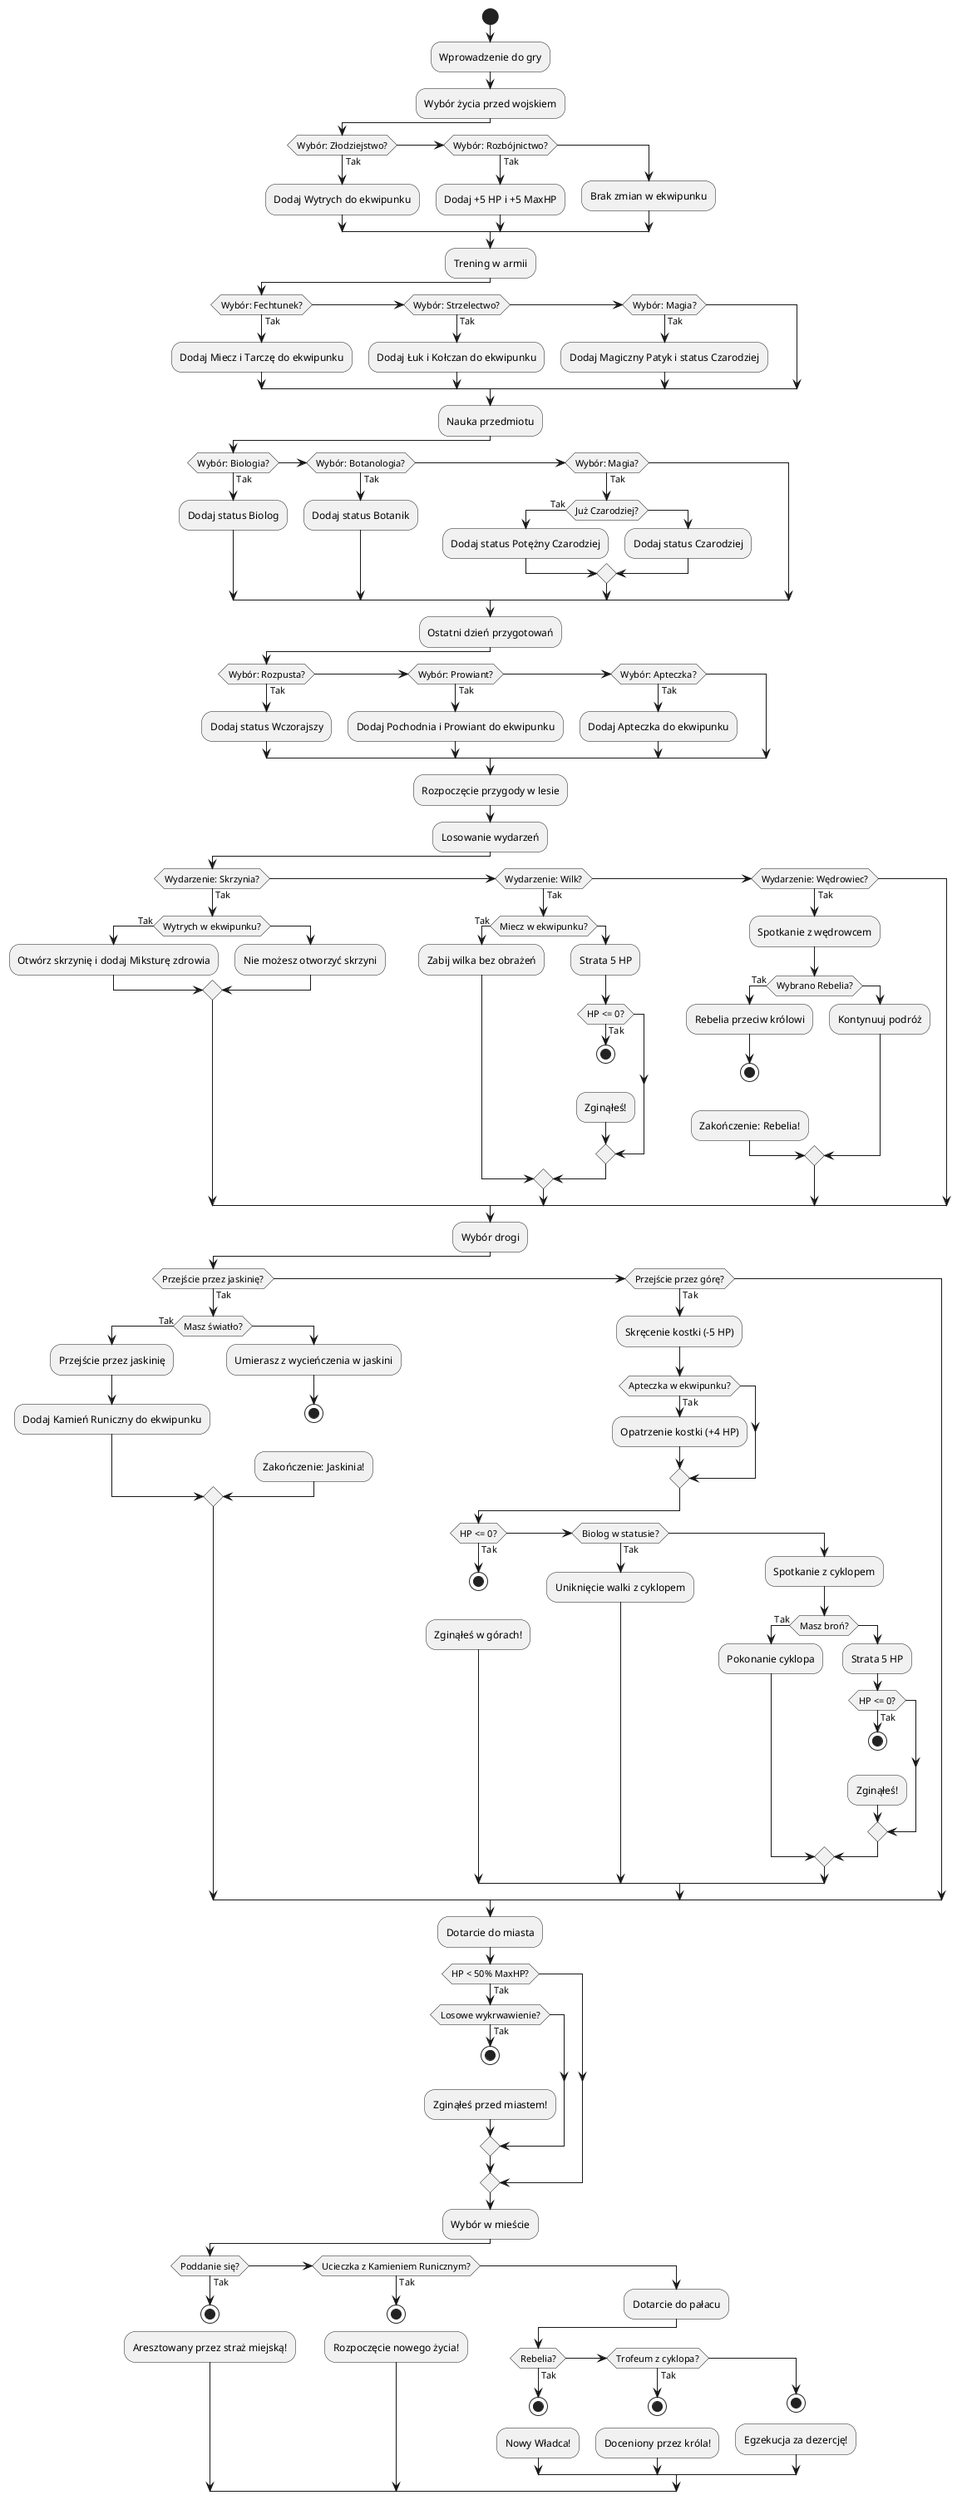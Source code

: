 @startuml name
start
:Wprowadzenie do gry;
:Wybór życia przed wojskiem;
if (Wybór: Złodziejstwo?) then (Tak)
  :Dodaj Wytrych do ekwipunku;
else if (Wybór: Rozbójnictwo?) then (Tak)
  :Dodaj +5 HP i +5 MaxHP;
else
  :Brak zmian w ekwipunku;
endif

:Trening w armii;
if (Wybór: Fechtunek?) then (Tak)
  :Dodaj Miecz i Tarczę do ekwipunku;
else if (Wybór: Strzelectwo?) then (Tak)
  :Dodaj Łuk i Kołczan do ekwipunku;
else if (Wybór: Magia?) then (Tak)
  :Dodaj Magiczny Patyk i status Czarodziej;
endif

:Nauka przedmiotu;
if (Wybór: Biologia?) then (Tak)
  :Dodaj status Biolog;
else if (Wybór: Botanologia?) then (Tak)
  :Dodaj status Botanik;
else if (Wybór: Magia?) then (Tak)
  if (Już Czarodziej?) then (Tak)
    :Dodaj status Potężny Czarodziej;
  else
    :Dodaj status Czarodziej;
  endif
endif

:Ostatni dzień przygotowań;
if (Wybór: Rozpusta?) then (Tak)
  :Dodaj status Wczorajszy;
else if (Wybór: Prowiant?) then (Tak)
  :Dodaj Pochodnia i Prowiant do ekwipunku;
else if (Wybór: Apteczka?) then (Tak)
  :Dodaj Apteczka do ekwipunku;
endif

:Rozpoczęcie przygody w lesie;
:Losowanie wydarzeń;
if (Wydarzenie: Skrzynia?) then (Tak)
  if (Wytrych w ekwipunku?) then (Tak)
    :Otwórz skrzynię i dodaj Miksturę zdrowia;
  else
    :Nie możesz otworzyć skrzyni;
  endif
else if (Wydarzenie: Wilk?) then (Tak)
  if (Miecz w ekwipunku?) then (Tak)
    :Zabij wilka bez obrażeń;
  else
    :Strata 5 HP;
    if (HP <= 0?) then (Tak)
      stop
      :Zginąłeś!;
    endif
  endif
else if (Wydarzenie: Wędrowiec?) then (Tak)
  :Spotkanie z wędrowcem;
  if (Wybrano Rebelia?) then (Tak)
    :Rebelia przeciw królowi;
    stop
    :Zakończenie: Rebelia!;
  else
    :Kontynuuj podróż;
  endif
endif

:Wybór drogi;
if (Przejście przez jaskinię?) then (Tak)
  if (Masz światło?) then (Tak)
    :Przejście przez jaskinię;
    :Dodaj Kamień Runiczny do ekwipunku;
  else
    :Umierasz z wycieńczenia w jaskini;
    stop
    :Zakończenie: Jaskinia!;
  endif
else if (Przejście przez górę?) then (Tak)
  :Skręcenie kostki (-5 HP);
  if (Apteczka w ekwipunku?) then (Tak)
    :Opatrzenie kostki (+4 HP);
  endif
  if (HP <= 0?) then (Tak)
    stop
    :Zginąłeś w górach!;
  else if (Biolog w statusie?) then (Tak)
    :Uniknięcie walki z cyklopem;
  else
    :Spotkanie z cyklopem;
    if (Masz broń?) then (Tak)
      :Pokonanie cyklopa;
    else
      :Strata 5 HP;
      if (HP <= 0?) then (Tak)
        stop
        :Zginąłeś!;
      endif
    endif
  endif
endif

:Dotarcie do miasta;
if (HP < 50% MaxHP?) then (Tak)
  if (Losowe wykrwawienie?) then (Tak)
    stop
    :Zginąłeś przed miastem!;
  endif
endif

:Wybór w mieście;
if (Poddanie się?) then (Tak)
  stop
  :Aresztowany przez straż miejską!;
else if (Ucieczka z Kamieniem Runicznym?) then (Tak)
  stop
  :Rozpoczęcie nowego życia!;
else
  :Dotarcie do pałacu;
  if (Rebelia?) then (Tak)
    stop
    :Nowy Władca!;
  else if (Trofeum z cyklopa?) then (Tak)
    stop
    :Doceniony przez króla!;
  else
    stop
    :Egzekucja za dezercję!;
  endif
endif
@enduml

https://www.plantuml.com/plantuml/uml/ZLRDRXit4BxhASQ70Wc20Zaq5xb5azGjWhXs1DU6WTn6N5hcKiiHI2xOvQs6Wpw3uSV8LRTetwkakEkAyQxbatuu_6Q-RsQ-tRV6ehPrjGI55PziVqscbojD3WlFbU1G42nqSnZ-RURVlcfermqJ22ljUG6EIYC5hmuduWfUf8WfV6vlgF22byOw-lKbs6kkuCKvofSJWEaH5LZ2PMDrmwuZF9TEh6ebwyC9NneEkr1dvCENKWas3lNg3NoOWOYV9_ZtXrc2YUVlDKhmbK05BakZ2d4rcKpFTQ2e5k4GTIL4pk8FpgvjhRWSINiYEFCWu1mryvkxVKp-ia6n9N-2H_jFBGFUCRKtpAFQ1tY22u4ZKF6CUTN036qJGOr5MnlupQDEhVbVX5EiPTVFIf2jSnNU2rhIUA8EDqKD5FcUBAfd8AH08P_BCmPyhDlr3gFlGxxFC2ExkMlNgibK08W91yBpe2HMBzcd6AC4nEFsDchNBCYIm_Osg9UFxwesTW_tI-P9OsbyCq1_fia9L7O4OaRicWeb4CH3wBx9URUod7avLbL_dCCya8-SA4uy4xoZNZJWOCcDuC4d_YH33bKuT4s1slC7KTBFS1AsGOQBQhYldJNihkn0RpzP5yXuC0afBA20ebjCQMojmp--s2gIT_bKSAYeNNFZWQoZS7tpRm-pq-kaMbxsfLZAePAJ5pnTy6USYn9SG42Oyv1xhh5T1tNoye9Fe4M8dXOF4dxmjvz_WTUFKG6CfLNw6b8iXDfyQMzuUt-GBYSkJtFQt6rbuYo7ZxMioCfjAmEv5CQYsVTz2WmKmHcVywN00Shf99aB4mwa_lPrIIwed5KUf97Kth9KK8ztaEjoJCesggvBM54HSDhruxti7b6XpaLdvhEGkMplkr4DgfTef8ZZCjX6D1xQUoVGjZSqG6WSxd3NGewnsXh3MQsI3MURbD6w294wfWqADm6tam71TTXxnFgOWe9QUPS7oI-2EebvtcOP_cKH3oGPAmMy-37Etyk-qxqZx5l95LhjCvnNFoMSlhRnSSvOPgCCRbiuikj4igUN7ZhWEXiLVA2a2oMa4ich72wb00-iaKjQyIfhH3Rhkn4xap7NGVYX7PpEI9AAbxkhc6vswCDxlKUAJ8wHxUvLtVsMRyGHMTGilSPL0eqDbVLfuSth7z8Rqz0kR6qyUhZK3fs8NNrclzAxH4h7guFHDNKXX6_7izjLAegjXcPWFRjCqtUQ6s_9eMgweJOs-cZ4AetSV3dOUU1TC97crgUL3E3Lmr9MOoco1vmA8YoeU-lji4DG9kmAsnjaTRyjmtwOgNLAhe7BSAjWc0_rkQOhNbSFG_Wap175hQLUYkIlkN7kHF--y5pMh4Jm20NtNBDoS_UeFs_3Hrqj_mC0